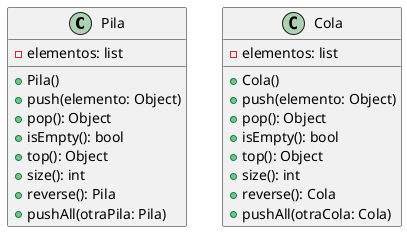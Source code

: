 @startuml

class Pila {
    - elementos: list
    + Pila()
    + push(elemento: Object)
    + pop(): Object
    + isEmpty(): bool
    + top(): Object
    + size(): int
    + reverse(): Pila
    + pushAll(otraPila: Pila)
}

class Cola {
    - elementos: list
    + Cola()
    + push(elemento: Object)
    + pop(): Object
    + isEmpty(): bool
    + top(): Object
    + size(): int
    + reverse(): Cola
    + pushAll(otraCola: Cola)
}

@enduml
